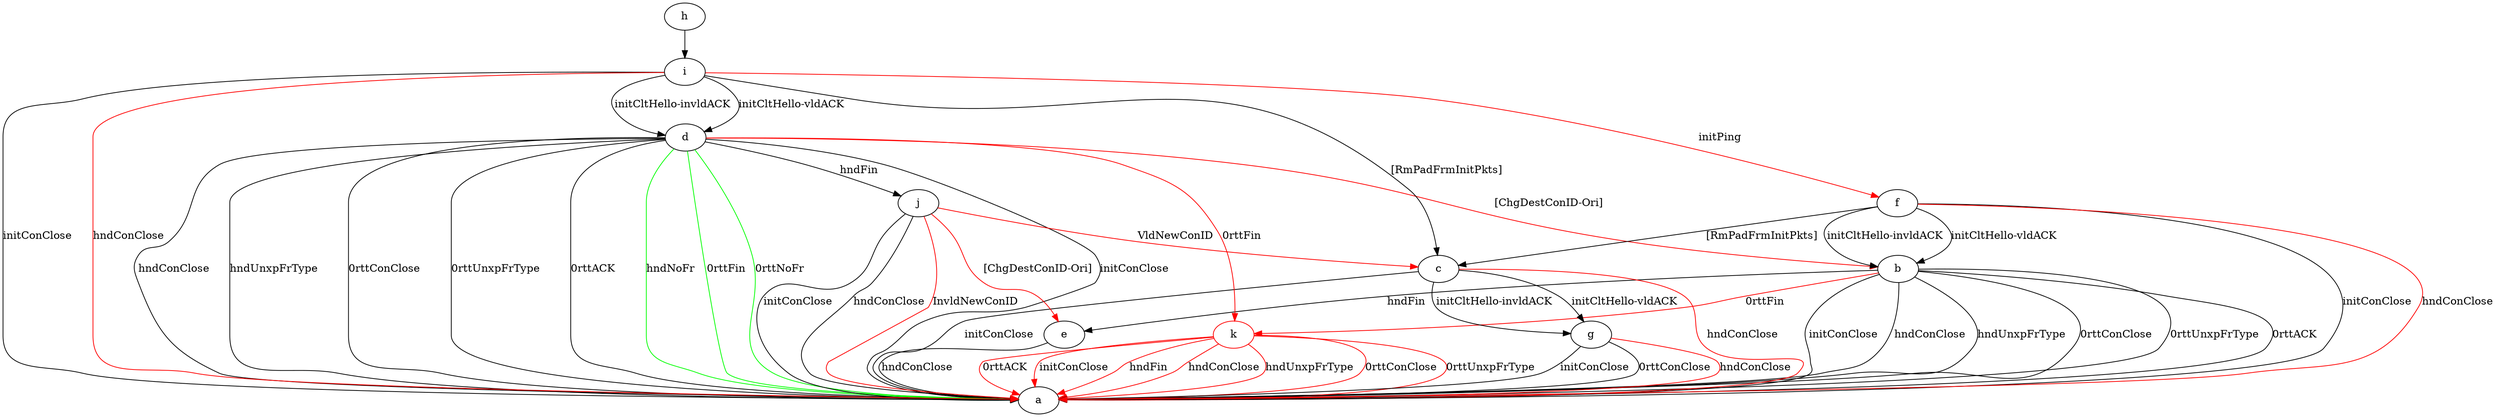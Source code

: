 digraph "" {
	b -> a	[key=0,
		label="initConClose "];
	b -> a	[key=1,
		label="hndConClose "];
	b -> a	[key=2,
		label="hndUnxpFrType "];
	b -> a	[key=3,
		label="0rttConClose "];
	b -> a	[key=4,
		label="0rttUnxpFrType "];
	b -> a	[key=5,
		label="0rttACK "];
	b -> e	[key=0,
		label="hndFin "];
	k	[color=red];
	b -> k	[key=0,
		color=red,
		label="0rttFin "];
	c -> a	[key=0,
		label="initConClose "];
	c -> a	[key=1,
		color=red,
		label="hndConClose "];
	c -> g	[key=0,
		label="initCltHello-vldACK "];
	c -> g	[key=1,
		label="initCltHello-invldACK "];
	d -> a	[key=0,
		label="initConClose "];
	d -> a	[key=1,
		label="hndConClose "];
	d -> a	[key=2,
		label="hndUnxpFrType "];
	d -> a	[key=3,
		label="0rttConClose "];
	d -> a	[key=4,
		label="0rttUnxpFrType "];
	d -> a	[key=5,
		label="0rttACK "];
	d -> a	[key=6,
		color=green,
		label="hndNoFr "];
	d -> a	[key=7,
		color=green,
		label="0rttFin "];
	d -> a	[key=8,
		color=green,
		label="0rttNoFr "];
	d -> b	[key=0,
		color=red,
		label="[ChgDestConID-Ori] "];
	d -> j	[key=0,
		label="hndFin "];
	d -> k	[key=0,
		color=red,
		label="0rttFin "];
	e -> a	[key=0,
		label="hndConClose "];
	f -> a	[key=0,
		label="initConClose "];
	f -> a	[key=1,
		color=red,
		label="hndConClose "];
	f -> b	[key=0,
		label="initCltHello-vldACK "];
	f -> b	[key=1,
		label="initCltHello-invldACK "];
	f -> c	[key=0,
		label="[RmPadFrmInitPkts] "];
	g -> a	[key=0,
		label="initConClose "];
	g -> a	[key=1,
		label="0rttConClose "];
	g -> a	[key=2,
		color=red,
		label="hndConClose "];
	h -> i	[key=0];
	i -> a	[key=0,
		label="initConClose "];
	i -> a	[key=1,
		color=red,
		label="hndConClose "];
	i -> c	[key=0,
		label="[RmPadFrmInitPkts] "];
	i -> d	[key=0,
		label="initCltHello-vldACK "];
	i -> d	[key=1,
		label="initCltHello-invldACK "];
	i -> f	[key=0,
		color=red,
		label="initPing "];
	j -> a	[key=0,
		label="initConClose "];
	j -> a	[key=1,
		label="hndConClose "];
	j -> a	[key=2,
		color=red,
		label="InvldNewConID "];
	j -> c	[key=0,
		color=red,
		label="VldNewConID "];
	j -> e	[key=0,
		color=red,
		label="[ChgDestConID-Ori] "];
	k -> a	[key=0,
		color=red,
		label="initConClose "];
	k -> a	[key=1,
		color=red,
		label="hndFin "];
	k -> a	[key=2,
		color=red,
		label="hndConClose "];
	k -> a	[key=3,
		color=red,
		label="hndUnxpFrType "];
	k -> a	[key=4,
		color=red,
		label="0rttConClose "];
	k -> a	[key=5,
		color=red,
		label="0rttUnxpFrType "];
	k -> a	[key=6,
		color=red,
		label="0rttACK "];
}

